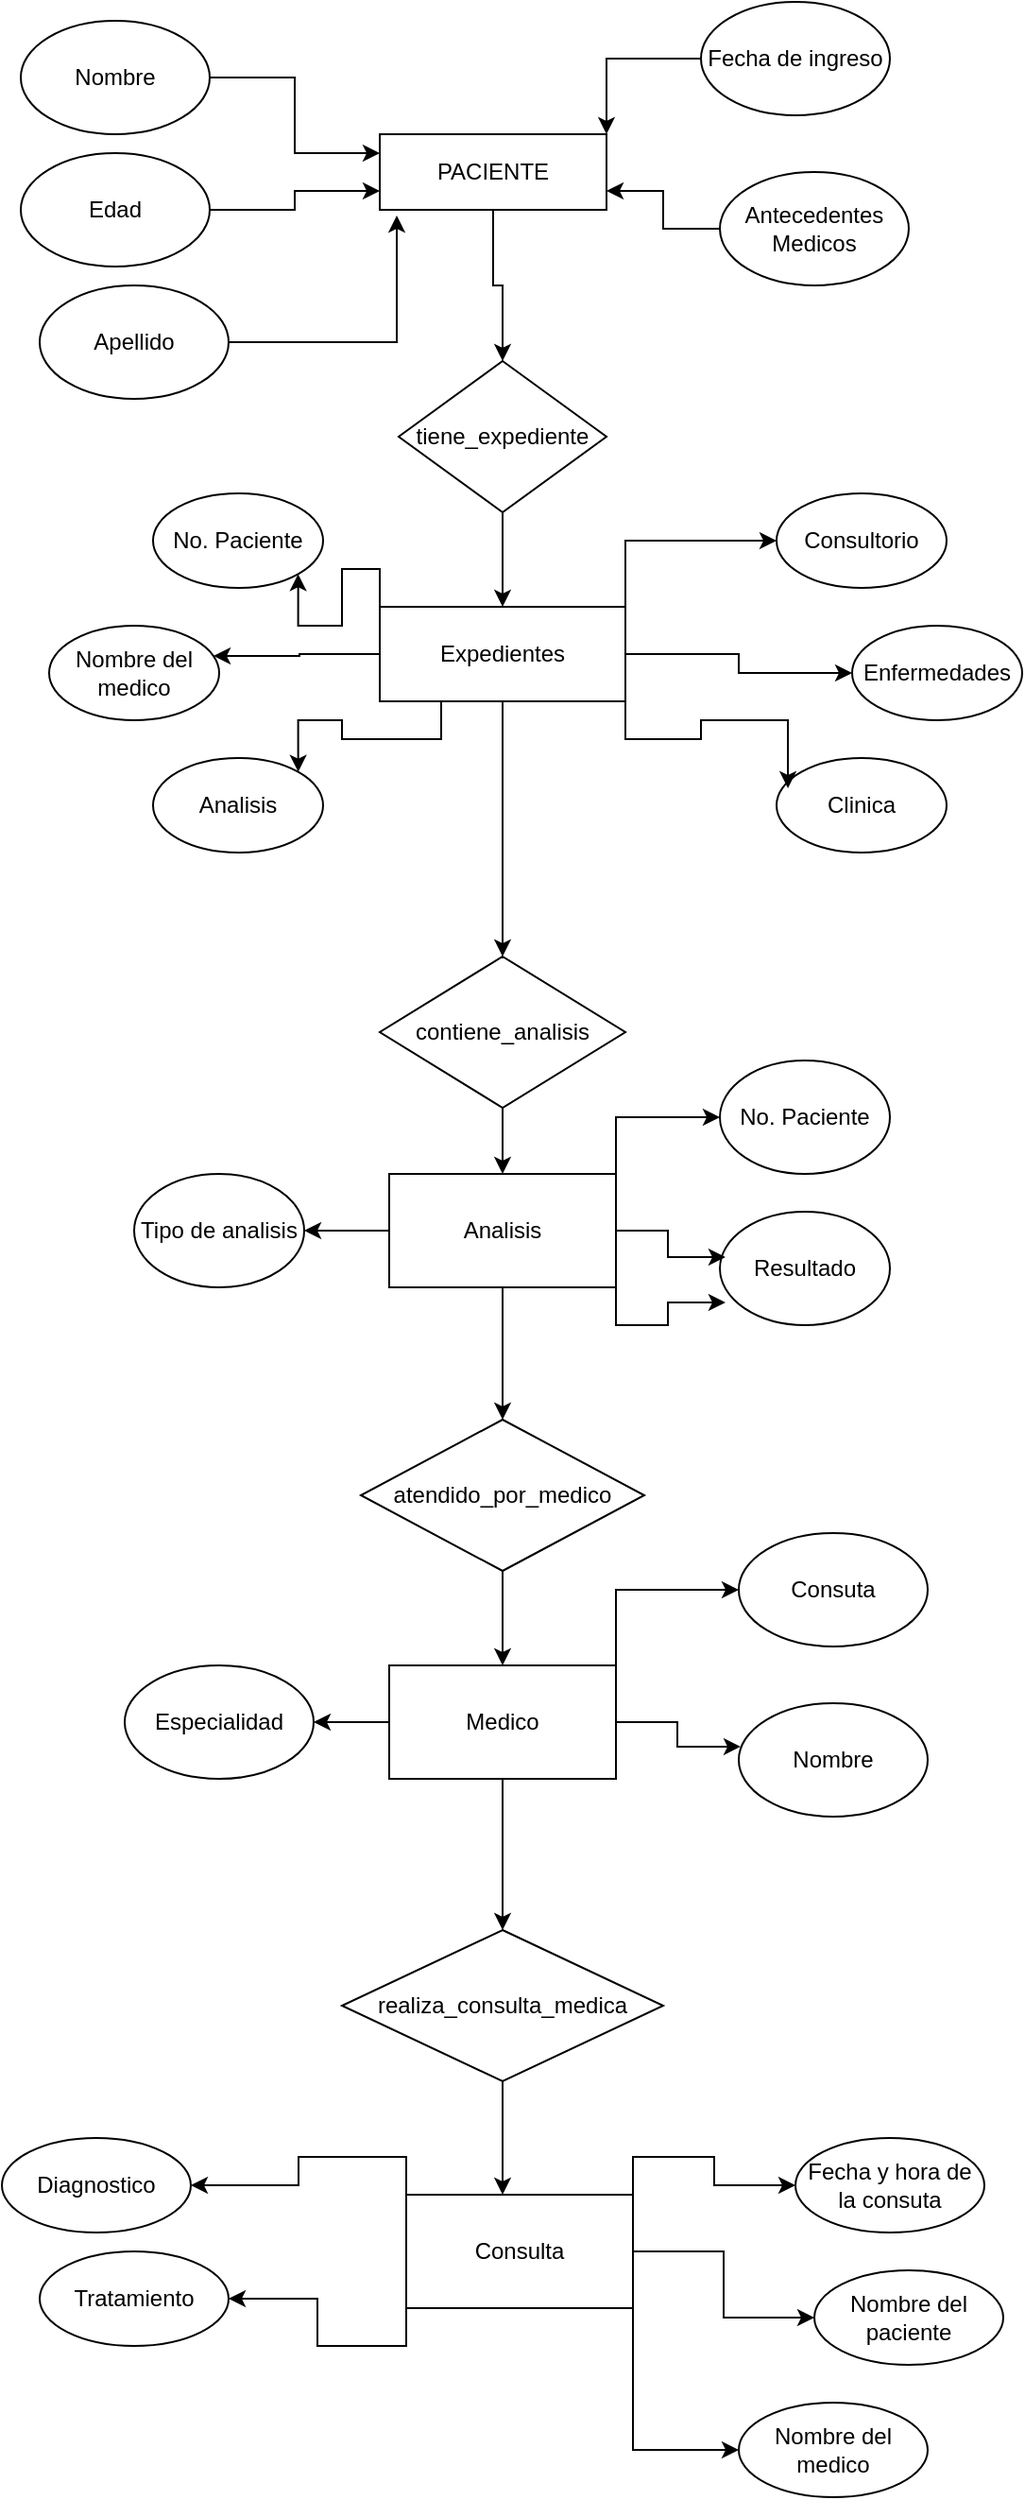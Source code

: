 <mxfile version="23.1.5" type="device">
  <diagram name="Página-1" id="3VnKvt45-U3AXww0ccac">
    <mxGraphModel dx="864" dy="516" grid="1" gridSize="10" guides="1" tooltips="1" connect="1" arrows="1" fold="1" page="1" pageScale="1" pageWidth="827" pageHeight="1169" math="0" shadow="0">
      <root>
        <mxCell id="0" />
        <mxCell id="1" parent="0" />
        <mxCell id="DnioZaB3EtmS2G3EoPJK-32" style="edgeStyle=orthogonalEdgeStyle;rounded=0;orthogonalLoop=1;jettySize=auto;html=1;entryX=0.5;entryY=0;entryDx=0;entryDy=0;" edge="1" parent="1" source="DnioZaB3EtmS2G3EoPJK-1" target="DnioZaB3EtmS2G3EoPJK-2">
          <mxGeometry relative="1" as="geometry" />
        </mxCell>
        <mxCell id="DnioZaB3EtmS2G3EoPJK-1" value="PACIENTE" style="rounded=0;whiteSpace=wrap;html=1;" vertex="1" parent="1">
          <mxGeometry x="340" y="110" width="120" height="40" as="geometry" />
        </mxCell>
        <mxCell id="DnioZaB3EtmS2G3EoPJK-38" style="edgeStyle=orthogonalEdgeStyle;rounded=0;orthogonalLoop=1;jettySize=auto;html=1;exitX=0.5;exitY=1;exitDx=0;exitDy=0;entryX=0.5;entryY=0;entryDx=0;entryDy=0;" edge="1" parent="1" source="DnioZaB3EtmS2G3EoPJK-2" target="DnioZaB3EtmS2G3EoPJK-8">
          <mxGeometry relative="1" as="geometry" />
        </mxCell>
        <mxCell id="DnioZaB3EtmS2G3EoPJK-2" value="tiene_expediente" style="rhombus;whiteSpace=wrap;html=1;" vertex="1" parent="1">
          <mxGeometry x="350" y="230" width="110" height="80" as="geometry" />
        </mxCell>
        <mxCell id="DnioZaB3EtmS2G3EoPJK-33" style="edgeStyle=orthogonalEdgeStyle;rounded=0;orthogonalLoop=1;jettySize=auto;html=1;exitX=0;exitY=0.5;exitDx=0;exitDy=0;entryX=1;entryY=0;entryDx=0;entryDy=0;" edge="1" parent="1" source="DnioZaB3EtmS2G3EoPJK-3" target="DnioZaB3EtmS2G3EoPJK-1">
          <mxGeometry relative="1" as="geometry" />
        </mxCell>
        <mxCell id="DnioZaB3EtmS2G3EoPJK-3" value="Fecha de ingreso" style="ellipse;whiteSpace=wrap;html=1;" vertex="1" parent="1">
          <mxGeometry x="510" y="40" width="100" height="60" as="geometry" />
        </mxCell>
        <mxCell id="DnioZaB3EtmS2G3EoPJK-34" style="edgeStyle=orthogonalEdgeStyle;rounded=0;orthogonalLoop=1;jettySize=auto;html=1;exitX=0;exitY=0.5;exitDx=0;exitDy=0;entryX=1;entryY=0.75;entryDx=0;entryDy=0;" edge="1" parent="1" source="DnioZaB3EtmS2G3EoPJK-4" target="DnioZaB3EtmS2G3EoPJK-1">
          <mxGeometry relative="1" as="geometry" />
        </mxCell>
        <mxCell id="DnioZaB3EtmS2G3EoPJK-4" value="Antecedentes Medicos" style="ellipse;whiteSpace=wrap;html=1;" vertex="1" parent="1">
          <mxGeometry x="520" y="130" width="100" height="60" as="geometry" />
        </mxCell>
        <mxCell id="DnioZaB3EtmS2G3EoPJK-35" style="edgeStyle=orthogonalEdgeStyle;rounded=0;orthogonalLoop=1;jettySize=auto;html=1;exitX=1;exitY=0.5;exitDx=0;exitDy=0;entryX=0;entryY=0.25;entryDx=0;entryDy=0;" edge="1" parent="1" source="DnioZaB3EtmS2G3EoPJK-5" target="DnioZaB3EtmS2G3EoPJK-1">
          <mxGeometry relative="1" as="geometry" />
        </mxCell>
        <mxCell id="DnioZaB3EtmS2G3EoPJK-5" value="Nombre" style="ellipse;whiteSpace=wrap;html=1;" vertex="1" parent="1">
          <mxGeometry x="150" y="50" width="100" height="60" as="geometry" />
        </mxCell>
        <mxCell id="DnioZaB3EtmS2G3EoPJK-36" style="edgeStyle=orthogonalEdgeStyle;rounded=0;orthogonalLoop=1;jettySize=auto;html=1;exitX=1;exitY=0.5;exitDx=0;exitDy=0;entryX=0;entryY=0.75;entryDx=0;entryDy=0;" edge="1" parent="1" source="DnioZaB3EtmS2G3EoPJK-6" target="DnioZaB3EtmS2G3EoPJK-1">
          <mxGeometry relative="1" as="geometry" />
        </mxCell>
        <mxCell id="DnioZaB3EtmS2G3EoPJK-6" value="Edad" style="ellipse;whiteSpace=wrap;html=1;" vertex="1" parent="1">
          <mxGeometry x="150" y="120" width="100" height="60" as="geometry" />
        </mxCell>
        <mxCell id="DnioZaB3EtmS2G3EoPJK-7" value="Apellido" style="ellipse;whiteSpace=wrap;html=1;" vertex="1" parent="1">
          <mxGeometry x="160" y="190" width="100" height="60" as="geometry" />
        </mxCell>
        <mxCell id="DnioZaB3EtmS2G3EoPJK-39" style="edgeStyle=orthogonalEdgeStyle;rounded=0;orthogonalLoop=1;jettySize=auto;html=1;exitX=1;exitY=0;exitDx=0;exitDy=0;entryX=0;entryY=0.5;entryDx=0;entryDy=0;" edge="1" parent="1" source="DnioZaB3EtmS2G3EoPJK-8" target="DnioZaB3EtmS2G3EoPJK-9">
          <mxGeometry relative="1" as="geometry" />
        </mxCell>
        <mxCell id="DnioZaB3EtmS2G3EoPJK-40" style="edgeStyle=orthogonalEdgeStyle;rounded=0;orthogonalLoop=1;jettySize=auto;html=1;exitX=1;exitY=0.5;exitDx=0;exitDy=0;entryX=0;entryY=0.5;entryDx=0;entryDy=0;" edge="1" parent="1" source="DnioZaB3EtmS2G3EoPJK-8" target="DnioZaB3EtmS2G3EoPJK-10">
          <mxGeometry relative="1" as="geometry" />
        </mxCell>
        <mxCell id="DnioZaB3EtmS2G3EoPJK-42" style="edgeStyle=orthogonalEdgeStyle;rounded=0;orthogonalLoop=1;jettySize=auto;html=1;exitX=0.25;exitY=1;exitDx=0;exitDy=0;entryX=1;entryY=0;entryDx=0;entryDy=0;" edge="1" parent="1" source="DnioZaB3EtmS2G3EoPJK-8" target="DnioZaB3EtmS2G3EoPJK-14">
          <mxGeometry relative="1" as="geometry" />
        </mxCell>
        <mxCell id="DnioZaB3EtmS2G3EoPJK-44" style="edgeStyle=orthogonalEdgeStyle;rounded=0;orthogonalLoop=1;jettySize=auto;html=1;exitX=0;exitY=0;exitDx=0;exitDy=0;entryX=1;entryY=1;entryDx=0;entryDy=0;" edge="1" parent="1" source="DnioZaB3EtmS2G3EoPJK-8" target="DnioZaB3EtmS2G3EoPJK-12">
          <mxGeometry relative="1" as="geometry" />
        </mxCell>
        <mxCell id="DnioZaB3EtmS2G3EoPJK-45" style="edgeStyle=orthogonalEdgeStyle;rounded=0;orthogonalLoop=1;jettySize=auto;html=1;exitX=0.5;exitY=1;exitDx=0;exitDy=0;entryX=0.5;entryY=0;entryDx=0;entryDy=0;" edge="1" parent="1" source="DnioZaB3EtmS2G3EoPJK-8" target="DnioZaB3EtmS2G3EoPJK-15">
          <mxGeometry relative="1" as="geometry" />
        </mxCell>
        <mxCell id="DnioZaB3EtmS2G3EoPJK-8" value="Expedientes" style="rounded=0;whiteSpace=wrap;html=1;" vertex="1" parent="1">
          <mxGeometry x="340" y="360" width="130" height="50" as="geometry" />
        </mxCell>
        <mxCell id="DnioZaB3EtmS2G3EoPJK-9" value="Consultorio" style="ellipse;whiteSpace=wrap;html=1;" vertex="1" parent="1">
          <mxGeometry x="550" y="300" width="90" height="50" as="geometry" />
        </mxCell>
        <mxCell id="DnioZaB3EtmS2G3EoPJK-10" value="Enfermedades" style="ellipse;whiteSpace=wrap;html=1;" vertex="1" parent="1">
          <mxGeometry x="590" y="370" width="90" height="50" as="geometry" />
        </mxCell>
        <mxCell id="DnioZaB3EtmS2G3EoPJK-11" value="Clinica" style="ellipse;whiteSpace=wrap;html=1;" vertex="1" parent="1">
          <mxGeometry x="550" y="440" width="90" height="50" as="geometry" />
        </mxCell>
        <mxCell id="DnioZaB3EtmS2G3EoPJK-12" value="No. Paciente" style="ellipse;whiteSpace=wrap;html=1;" vertex="1" parent="1">
          <mxGeometry x="220" y="300" width="90" height="50" as="geometry" />
        </mxCell>
        <mxCell id="DnioZaB3EtmS2G3EoPJK-13" value="Nombre del medico" style="ellipse;whiteSpace=wrap;html=1;" vertex="1" parent="1">
          <mxGeometry x="165" y="370" width="90" height="50" as="geometry" />
        </mxCell>
        <mxCell id="DnioZaB3EtmS2G3EoPJK-14" value="Analisis" style="ellipse;whiteSpace=wrap;html=1;" vertex="1" parent="1">
          <mxGeometry x="220" y="440" width="90" height="50" as="geometry" />
        </mxCell>
        <mxCell id="DnioZaB3EtmS2G3EoPJK-46" style="edgeStyle=orthogonalEdgeStyle;rounded=0;orthogonalLoop=1;jettySize=auto;html=1;exitX=0.5;exitY=1;exitDx=0;exitDy=0;entryX=0.5;entryY=0;entryDx=0;entryDy=0;" edge="1" parent="1" source="DnioZaB3EtmS2G3EoPJK-15" target="DnioZaB3EtmS2G3EoPJK-16">
          <mxGeometry relative="1" as="geometry" />
        </mxCell>
        <mxCell id="DnioZaB3EtmS2G3EoPJK-15" value="contiene_analisis" style="rhombus;whiteSpace=wrap;html=1;" vertex="1" parent="1">
          <mxGeometry x="340" y="545" width="130" height="80" as="geometry" />
        </mxCell>
        <mxCell id="DnioZaB3EtmS2G3EoPJK-47" style="edgeStyle=orthogonalEdgeStyle;rounded=0;orthogonalLoop=1;jettySize=auto;html=1;exitX=1;exitY=0;exitDx=0;exitDy=0;entryX=0;entryY=0.5;entryDx=0;entryDy=0;" edge="1" parent="1" source="DnioZaB3EtmS2G3EoPJK-16" target="DnioZaB3EtmS2G3EoPJK-17">
          <mxGeometry relative="1" as="geometry" />
        </mxCell>
        <mxCell id="DnioZaB3EtmS2G3EoPJK-50" style="edgeStyle=orthogonalEdgeStyle;rounded=0;orthogonalLoop=1;jettySize=auto;html=1;exitX=0;exitY=0.5;exitDx=0;exitDy=0;" edge="1" parent="1" source="DnioZaB3EtmS2G3EoPJK-16" target="DnioZaB3EtmS2G3EoPJK-19">
          <mxGeometry relative="1" as="geometry" />
        </mxCell>
        <mxCell id="DnioZaB3EtmS2G3EoPJK-51" style="edgeStyle=orthogonalEdgeStyle;rounded=0;orthogonalLoop=1;jettySize=auto;html=1;exitX=0.5;exitY=1;exitDx=0;exitDy=0;entryX=0.5;entryY=0;entryDx=0;entryDy=0;" edge="1" parent="1" source="DnioZaB3EtmS2G3EoPJK-16" target="DnioZaB3EtmS2G3EoPJK-20">
          <mxGeometry relative="1" as="geometry" />
        </mxCell>
        <mxCell id="DnioZaB3EtmS2G3EoPJK-16" value="Analisis" style="rounded=0;whiteSpace=wrap;html=1;" vertex="1" parent="1">
          <mxGeometry x="345" y="660" width="120" height="60" as="geometry" />
        </mxCell>
        <mxCell id="DnioZaB3EtmS2G3EoPJK-17" value="No. Paciente" style="ellipse;whiteSpace=wrap;html=1;" vertex="1" parent="1">
          <mxGeometry x="520" y="600" width="90" height="60" as="geometry" />
        </mxCell>
        <mxCell id="DnioZaB3EtmS2G3EoPJK-18" value="Resultado" style="ellipse;whiteSpace=wrap;html=1;" vertex="1" parent="1">
          <mxGeometry x="520" y="680" width="90" height="60" as="geometry" />
        </mxCell>
        <mxCell id="DnioZaB3EtmS2G3EoPJK-19" value="Tipo de analisis" style="ellipse;whiteSpace=wrap;html=1;" vertex="1" parent="1">
          <mxGeometry x="210" y="660" width="90" height="60" as="geometry" />
        </mxCell>
        <mxCell id="DnioZaB3EtmS2G3EoPJK-52" style="edgeStyle=orthogonalEdgeStyle;rounded=0;orthogonalLoop=1;jettySize=auto;html=1;exitX=0.5;exitY=1;exitDx=0;exitDy=0;entryX=0.5;entryY=0;entryDx=0;entryDy=0;" edge="1" parent="1" source="DnioZaB3EtmS2G3EoPJK-20" target="DnioZaB3EtmS2G3EoPJK-21">
          <mxGeometry relative="1" as="geometry" />
        </mxCell>
        <mxCell id="DnioZaB3EtmS2G3EoPJK-20" value="atendido_por_medico" style="rhombus;whiteSpace=wrap;html=1;" vertex="1" parent="1">
          <mxGeometry x="330" y="790" width="150" height="80" as="geometry" />
        </mxCell>
        <mxCell id="DnioZaB3EtmS2G3EoPJK-53" style="edgeStyle=orthogonalEdgeStyle;rounded=0;orthogonalLoop=1;jettySize=auto;html=1;exitX=1;exitY=0;exitDx=0;exitDy=0;entryX=0;entryY=0.5;entryDx=0;entryDy=0;" edge="1" parent="1" source="DnioZaB3EtmS2G3EoPJK-21" target="DnioZaB3EtmS2G3EoPJK-22">
          <mxGeometry relative="1" as="geometry" />
        </mxCell>
        <mxCell id="DnioZaB3EtmS2G3EoPJK-55" style="edgeStyle=orthogonalEdgeStyle;rounded=0;orthogonalLoop=1;jettySize=auto;html=1;exitX=0;exitY=0.5;exitDx=0;exitDy=0;entryX=1;entryY=0.5;entryDx=0;entryDy=0;" edge="1" parent="1" source="DnioZaB3EtmS2G3EoPJK-21" target="DnioZaB3EtmS2G3EoPJK-24">
          <mxGeometry relative="1" as="geometry" />
        </mxCell>
        <mxCell id="DnioZaB3EtmS2G3EoPJK-56" style="edgeStyle=orthogonalEdgeStyle;rounded=0;orthogonalLoop=1;jettySize=auto;html=1;exitX=0.5;exitY=1;exitDx=0;exitDy=0;" edge="1" parent="1" source="DnioZaB3EtmS2G3EoPJK-21" target="DnioZaB3EtmS2G3EoPJK-25">
          <mxGeometry relative="1" as="geometry" />
        </mxCell>
        <mxCell id="DnioZaB3EtmS2G3EoPJK-21" value="Medico" style="rounded=0;whiteSpace=wrap;html=1;" vertex="1" parent="1">
          <mxGeometry x="345" y="920" width="120" height="60" as="geometry" />
        </mxCell>
        <mxCell id="DnioZaB3EtmS2G3EoPJK-22" value="Consuta" style="ellipse;whiteSpace=wrap;html=1;" vertex="1" parent="1">
          <mxGeometry x="530" y="850" width="100" height="60" as="geometry" />
        </mxCell>
        <mxCell id="DnioZaB3EtmS2G3EoPJK-23" value="Nombre" style="ellipse;whiteSpace=wrap;html=1;" vertex="1" parent="1">
          <mxGeometry x="530" y="940" width="100" height="60" as="geometry" />
        </mxCell>
        <mxCell id="DnioZaB3EtmS2G3EoPJK-24" value="Especialidad" style="ellipse;whiteSpace=wrap;html=1;" vertex="1" parent="1">
          <mxGeometry x="205" y="920" width="100" height="60" as="geometry" />
        </mxCell>
        <mxCell id="DnioZaB3EtmS2G3EoPJK-25" value="realiza_consulta_medica" style="rhombus;whiteSpace=wrap;html=1;" vertex="1" parent="1">
          <mxGeometry x="320" y="1060" width="170" height="80" as="geometry" />
        </mxCell>
        <mxCell id="DnioZaB3EtmS2G3EoPJK-58" style="edgeStyle=orthogonalEdgeStyle;rounded=0;orthogonalLoop=1;jettySize=auto;html=1;exitX=1;exitY=0;exitDx=0;exitDy=0;" edge="1" parent="1" source="DnioZaB3EtmS2G3EoPJK-26" target="DnioZaB3EtmS2G3EoPJK-27">
          <mxGeometry relative="1" as="geometry" />
        </mxCell>
        <mxCell id="DnioZaB3EtmS2G3EoPJK-59" style="edgeStyle=orthogonalEdgeStyle;rounded=0;orthogonalLoop=1;jettySize=auto;html=1;exitX=1;exitY=0.5;exitDx=0;exitDy=0;" edge="1" parent="1" source="DnioZaB3EtmS2G3EoPJK-26" target="DnioZaB3EtmS2G3EoPJK-28">
          <mxGeometry relative="1" as="geometry" />
        </mxCell>
        <mxCell id="DnioZaB3EtmS2G3EoPJK-60" style="edgeStyle=orthogonalEdgeStyle;rounded=0;orthogonalLoop=1;jettySize=auto;html=1;exitX=1;exitY=1;exitDx=0;exitDy=0;entryX=0;entryY=0.5;entryDx=0;entryDy=0;" edge="1" parent="1" source="DnioZaB3EtmS2G3EoPJK-26" target="DnioZaB3EtmS2G3EoPJK-29">
          <mxGeometry relative="1" as="geometry" />
        </mxCell>
        <mxCell id="DnioZaB3EtmS2G3EoPJK-61" style="edgeStyle=orthogonalEdgeStyle;rounded=0;orthogonalLoop=1;jettySize=auto;html=1;exitX=0;exitY=1;exitDx=0;exitDy=0;" edge="1" parent="1" source="DnioZaB3EtmS2G3EoPJK-26" target="DnioZaB3EtmS2G3EoPJK-31">
          <mxGeometry relative="1" as="geometry" />
        </mxCell>
        <mxCell id="DnioZaB3EtmS2G3EoPJK-26" value="Consulta" style="rounded=0;whiteSpace=wrap;html=1;" vertex="1" parent="1">
          <mxGeometry x="354" y="1200" width="120" height="60" as="geometry" />
        </mxCell>
        <mxCell id="DnioZaB3EtmS2G3EoPJK-27" value="Fecha y hora de la consuta" style="ellipse;whiteSpace=wrap;html=1;" vertex="1" parent="1">
          <mxGeometry x="560" y="1170" width="100" height="50" as="geometry" />
        </mxCell>
        <mxCell id="DnioZaB3EtmS2G3EoPJK-28" value="Nombre del paciente" style="ellipse;whiteSpace=wrap;html=1;" vertex="1" parent="1">
          <mxGeometry x="570" y="1240" width="100" height="50" as="geometry" />
        </mxCell>
        <mxCell id="DnioZaB3EtmS2G3EoPJK-29" value="Nombre del medico" style="ellipse;whiteSpace=wrap;html=1;" vertex="1" parent="1">
          <mxGeometry x="530" y="1310" width="100" height="50" as="geometry" />
        </mxCell>
        <mxCell id="DnioZaB3EtmS2G3EoPJK-30" value="Diagnostico" style="ellipse;whiteSpace=wrap;html=1;" vertex="1" parent="1">
          <mxGeometry x="140" y="1170" width="100" height="50" as="geometry" />
        </mxCell>
        <mxCell id="DnioZaB3EtmS2G3EoPJK-31" value="Tratamiento" style="ellipse;whiteSpace=wrap;html=1;" vertex="1" parent="1">
          <mxGeometry x="160" y="1230" width="100" height="50" as="geometry" />
        </mxCell>
        <mxCell id="DnioZaB3EtmS2G3EoPJK-37" style="edgeStyle=orthogonalEdgeStyle;rounded=0;orthogonalLoop=1;jettySize=auto;html=1;exitX=1;exitY=0.5;exitDx=0;exitDy=0;entryX=0.075;entryY=1.075;entryDx=0;entryDy=0;entryPerimeter=0;" edge="1" parent="1" source="DnioZaB3EtmS2G3EoPJK-7" target="DnioZaB3EtmS2G3EoPJK-1">
          <mxGeometry relative="1" as="geometry" />
        </mxCell>
        <mxCell id="DnioZaB3EtmS2G3EoPJK-41" style="edgeStyle=orthogonalEdgeStyle;rounded=0;orthogonalLoop=1;jettySize=auto;html=1;exitX=1;exitY=1;exitDx=0;exitDy=0;entryX=0.067;entryY=0.32;entryDx=0;entryDy=0;entryPerimeter=0;" edge="1" parent="1" source="DnioZaB3EtmS2G3EoPJK-8" target="DnioZaB3EtmS2G3EoPJK-11">
          <mxGeometry relative="1" as="geometry" />
        </mxCell>
        <mxCell id="DnioZaB3EtmS2G3EoPJK-43" style="edgeStyle=orthogonalEdgeStyle;rounded=0;orthogonalLoop=1;jettySize=auto;html=1;exitX=0;exitY=0.5;exitDx=0;exitDy=0;entryX=0.967;entryY=0.32;entryDx=0;entryDy=0;entryPerimeter=0;" edge="1" parent="1" source="DnioZaB3EtmS2G3EoPJK-8" target="DnioZaB3EtmS2G3EoPJK-13">
          <mxGeometry relative="1" as="geometry" />
        </mxCell>
        <mxCell id="DnioZaB3EtmS2G3EoPJK-48" style="edgeStyle=orthogonalEdgeStyle;rounded=0;orthogonalLoop=1;jettySize=auto;html=1;exitX=1;exitY=0.5;exitDx=0;exitDy=0;entryX=0.033;entryY=0.4;entryDx=0;entryDy=0;entryPerimeter=0;" edge="1" parent="1" source="DnioZaB3EtmS2G3EoPJK-16" target="DnioZaB3EtmS2G3EoPJK-18">
          <mxGeometry relative="1" as="geometry" />
        </mxCell>
        <mxCell id="DnioZaB3EtmS2G3EoPJK-49" style="edgeStyle=orthogonalEdgeStyle;rounded=0;orthogonalLoop=1;jettySize=auto;html=1;exitX=1;exitY=1;exitDx=0;exitDy=0;entryX=0.033;entryY=0.8;entryDx=0;entryDy=0;entryPerimeter=0;" edge="1" parent="1" source="DnioZaB3EtmS2G3EoPJK-16" target="DnioZaB3EtmS2G3EoPJK-18">
          <mxGeometry relative="1" as="geometry" />
        </mxCell>
        <mxCell id="DnioZaB3EtmS2G3EoPJK-54" style="edgeStyle=orthogonalEdgeStyle;rounded=0;orthogonalLoop=1;jettySize=auto;html=1;exitX=1;exitY=0.5;exitDx=0;exitDy=0;entryX=0.01;entryY=0.383;entryDx=0;entryDy=0;entryPerimeter=0;" edge="1" parent="1" source="DnioZaB3EtmS2G3EoPJK-21" target="DnioZaB3EtmS2G3EoPJK-23">
          <mxGeometry relative="1" as="geometry" />
        </mxCell>
        <mxCell id="DnioZaB3EtmS2G3EoPJK-57" style="edgeStyle=orthogonalEdgeStyle;rounded=0;orthogonalLoop=1;jettySize=auto;html=1;exitX=0.5;exitY=1;exitDx=0;exitDy=0;" edge="1" parent="1" source="DnioZaB3EtmS2G3EoPJK-25">
          <mxGeometry relative="1" as="geometry">
            <mxPoint x="405" y="1200" as="targetPoint" />
          </mxGeometry>
        </mxCell>
        <mxCell id="DnioZaB3EtmS2G3EoPJK-62" style="edgeStyle=orthogonalEdgeStyle;rounded=0;orthogonalLoop=1;jettySize=auto;html=1;exitX=0;exitY=0;exitDx=0;exitDy=0;" edge="1" parent="1" source="DnioZaB3EtmS2G3EoPJK-26" target="DnioZaB3EtmS2G3EoPJK-30">
          <mxGeometry relative="1" as="geometry">
            <mxPoint x="241" y="1183" as="targetPoint" />
          </mxGeometry>
        </mxCell>
      </root>
    </mxGraphModel>
  </diagram>
</mxfile>
